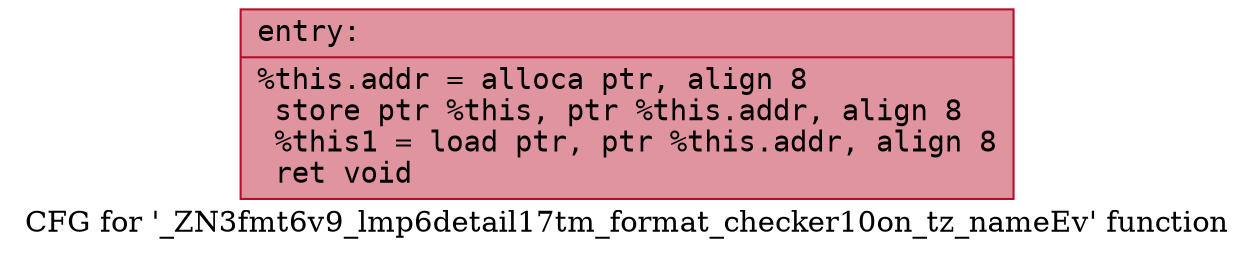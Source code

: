 digraph "CFG for '_ZN3fmt6v9_lmp6detail17tm_format_checker10on_tz_nameEv' function" {
	label="CFG for '_ZN3fmt6v9_lmp6detail17tm_format_checker10on_tz_nameEv' function";

	Node0x5584168f76a0 [shape=record,color="#b70d28ff", style=filled, fillcolor="#b70d2870" fontname="Courier",label="{entry:\l|  %this.addr = alloca ptr, align 8\l  store ptr %this, ptr %this.addr, align 8\l  %this1 = load ptr, ptr %this.addr, align 8\l  ret void\l}"];
}
